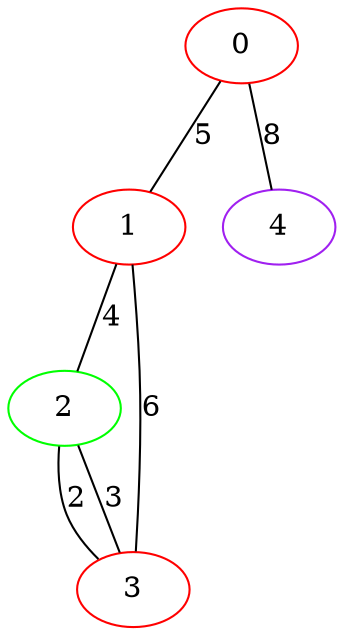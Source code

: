 graph "" {
0 [color=red, weight=1];
1 [color=red, weight=1];
2 [color=green, weight=2];
3 [color=red, weight=1];
4 [color=purple, weight=4];
0 -- 1  [key=0, label=5];
0 -- 4  [key=0, label=8];
1 -- 2  [key=0, label=4];
1 -- 3  [key=0, label=6];
2 -- 3  [key=0, label=2];
2 -- 3  [key=1, label=3];
}
